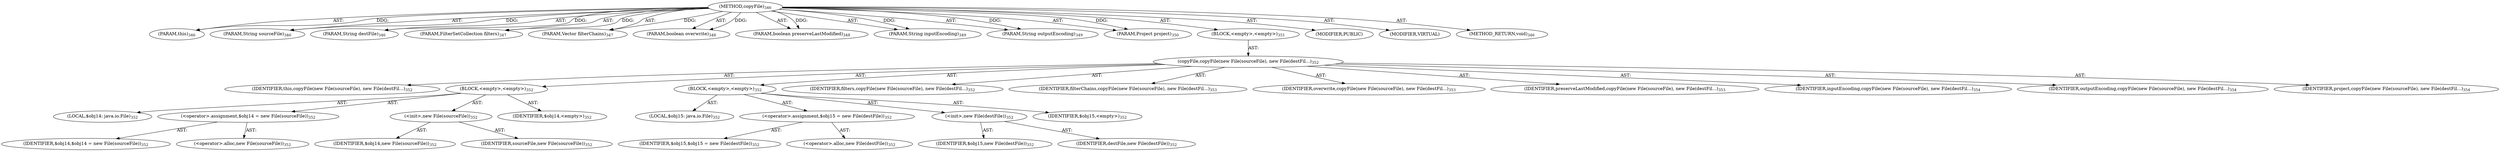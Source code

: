 digraph "copyFile" {  
"111669149705" [label = <(METHOD,copyFile)<SUB>346</SUB>> ]
"115964116999" [label = <(PARAM,this)<SUB>346</SUB>> ]
"115964117046" [label = <(PARAM,String sourceFile)<SUB>346</SUB>> ]
"115964117047" [label = <(PARAM,String destFile)<SUB>346</SUB>> ]
"115964117048" [label = <(PARAM,FilterSetCollection filters)<SUB>347</SUB>> ]
"115964117049" [label = <(PARAM,Vector filterChains)<SUB>347</SUB>> ]
"115964117050" [label = <(PARAM,boolean overwrite)<SUB>348</SUB>> ]
"115964117051" [label = <(PARAM,boolean preserveLastModified)<SUB>348</SUB>> ]
"115964117052" [label = <(PARAM,String inputEncoding)<SUB>349</SUB>> ]
"115964117053" [label = <(PARAM,String outputEncoding)<SUB>349</SUB>> ]
"115964117054" [label = <(PARAM,Project project)<SUB>350</SUB>> ]
"25769803799" [label = <(BLOCK,&lt;empty&gt;,&lt;empty&gt;)<SUB>351</SUB>> ]
"30064771125" [label = <(copyFile,copyFile(new File(sourceFile), new File(destFil...)<SUB>352</SUB>> ]
"68719476743" [label = <(IDENTIFIER,this,copyFile(new File(sourceFile), new File(destFil...)<SUB>352</SUB>> ]
"25769803800" [label = <(BLOCK,&lt;empty&gt;,&lt;empty&gt;)<SUB>352</SUB>> ]
"94489280526" [label = <(LOCAL,$obj14: java.io.File)<SUB>352</SUB>> ]
"30064771126" [label = <(&lt;operator&gt;.assignment,$obj14 = new File(sourceFile))<SUB>352</SUB>> ]
"68719476839" [label = <(IDENTIFIER,$obj14,$obj14 = new File(sourceFile))<SUB>352</SUB>> ]
"30064771127" [label = <(&lt;operator&gt;.alloc,new File(sourceFile))<SUB>352</SUB>> ]
"30064771128" [label = <(&lt;init&gt;,new File(sourceFile))<SUB>352</SUB>> ]
"68719476840" [label = <(IDENTIFIER,$obj14,new File(sourceFile))<SUB>352</SUB>> ]
"68719476841" [label = <(IDENTIFIER,sourceFile,new File(sourceFile))<SUB>352</SUB>> ]
"68719476842" [label = <(IDENTIFIER,$obj14,&lt;empty&gt;)<SUB>352</SUB>> ]
"25769803801" [label = <(BLOCK,&lt;empty&gt;,&lt;empty&gt;)<SUB>352</SUB>> ]
"94489280527" [label = <(LOCAL,$obj15: java.io.File)<SUB>352</SUB>> ]
"30064771129" [label = <(&lt;operator&gt;.assignment,$obj15 = new File(destFile))<SUB>352</SUB>> ]
"68719476843" [label = <(IDENTIFIER,$obj15,$obj15 = new File(destFile))<SUB>352</SUB>> ]
"30064771130" [label = <(&lt;operator&gt;.alloc,new File(destFile))<SUB>352</SUB>> ]
"30064771131" [label = <(&lt;init&gt;,new File(destFile))<SUB>352</SUB>> ]
"68719476844" [label = <(IDENTIFIER,$obj15,new File(destFile))<SUB>352</SUB>> ]
"68719476845" [label = <(IDENTIFIER,destFile,new File(destFile))<SUB>352</SUB>> ]
"68719476846" [label = <(IDENTIFIER,$obj15,&lt;empty&gt;)<SUB>352</SUB>> ]
"68719476847" [label = <(IDENTIFIER,filters,copyFile(new File(sourceFile), new File(destFil...)<SUB>352</SUB>> ]
"68719476848" [label = <(IDENTIFIER,filterChains,copyFile(new File(sourceFile), new File(destFil...)<SUB>353</SUB>> ]
"68719476849" [label = <(IDENTIFIER,overwrite,copyFile(new File(sourceFile), new File(destFil...)<SUB>353</SUB>> ]
"68719476850" [label = <(IDENTIFIER,preserveLastModified,copyFile(new File(sourceFile), new File(destFil...)<SUB>353</SUB>> ]
"68719476851" [label = <(IDENTIFIER,inputEncoding,copyFile(new File(sourceFile), new File(destFil...)<SUB>354</SUB>> ]
"68719476852" [label = <(IDENTIFIER,outputEncoding,copyFile(new File(sourceFile), new File(destFil...)<SUB>354</SUB>> ]
"68719476853" [label = <(IDENTIFIER,project,copyFile(new File(sourceFile), new File(destFil...)<SUB>354</SUB>> ]
"133143986209" [label = <(MODIFIER,PUBLIC)> ]
"133143986210" [label = <(MODIFIER,VIRTUAL)> ]
"128849018889" [label = <(METHOD_RETURN,void)<SUB>346</SUB>> ]
  "111669149705" -> "115964116999"  [ label = "AST: "] 
  "111669149705" -> "115964117046"  [ label = "AST: "] 
  "111669149705" -> "115964117047"  [ label = "AST: "] 
  "111669149705" -> "115964117048"  [ label = "AST: "] 
  "111669149705" -> "115964117049"  [ label = "AST: "] 
  "111669149705" -> "115964117050"  [ label = "AST: "] 
  "111669149705" -> "115964117051"  [ label = "AST: "] 
  "111669149705" -> "115964117052"  [ label = "AST: "] 
  "111669149705" -> "115964117053"  [ label = "AST: "] 
  "111669149705" -> "115964117054"  [ label = "AST: "] 
  "111669149705" -> "25769803799"  [ label = "AST: "] 
  "111669149705" -> "133143986209"  [ label = "AST: "] 
  "111669149705" -> "133143986210"  [ label = "AST: "] 
  "111669149705" -> "128849018889"  [ label = "AST: "] 
  "25769803799" -> "30064771125"  [ label = "AST: "] 
  "30064771125" -> "68719476743"  [ label = "AST: "] 
  "30064771125" -> "25769803800"  [ label = "AST: "] 
  "30064771125" -> "25769803801"  [ label = "AST: "] 
  "30064771125" -> "68719476847"  [ label = "AST: "] 
  "30064771125" -> "68719476848"  [ label = "AST: "] 
  "30064771125" -> "68719476849"  [ label = "AST: "] 
  "30064771125" -> "68719476850"  [ label = "AST: "] 
  "30064771125" -> "68719476851"  [ label = "AST: "] 
  "30064771125" -> "68719476852"  [ label = "AST: "] 
  "30064771125" -> "68719476853"  [ label = "AST: "] 
  "25769803800" -> "94489280526"  [ label = "AST: "] 
  "25769803800" -> "30064771126"  [ label = "AST: "] 
  "25769803800" -> "30064771128"  [ label = "AST: "] 
  "25769803800" -> "68719476842"  [ label = "AST: "] 
  "30064771126" -> "68719476839"  [ label = "AST: "] 
  "30064771126" -> "30064771127"  [ label = "AST: "] 
  "30064771128" -> "68719476840"  [ label = "AST: "] 
  "30064771128" -> "68719476841"  [ label = "AST: "] 
  "25769803801" -> "94489280527"  [ label = "AST: "] 
  "25769803801" -> "30064771129"  [ label = "AST: "] 
  "25769803801" -> "30064771131"  [ label = "AST: "] 
  "25769803801" -> "68719476846"  [ label = "AST: "] 
  "30064771129" -> "68719476843"  [ label = "AST: "] 
  "30064771129" -> "30064771130"  [ label = "AST: "] 
  "30064771131" -> "68719476844"  [ label = "AST: "] 
  "30064771131" -> "68719476845"  [ label = "AST: "] 
  "111669149705" -> "115964116999"  [ label = "DDG: "] 
  "111669149705" -> "115964117046"  [ label = "DDG: "] 
  "111669149705" -> "115964117047"  [ label = "DDG: "] 
  "111669149705" -> "115964117048"  [ label = "DDG: "] 
  "111669149705" -> "115964117049"  [ label = "DDG: "] 
  "111669149705" -> "115964117050"  [ label = "DDG: "] 
  "111669149705" -> "115964117051"  [ label = "DDG: "] 
  "111669149705" -> "115964117052"  [ label = "DDG: "] 
  "111669149705" -> "115964117053"  [ label = "DDG: "] 
  "111669149705" -> "115964117054"  [ label = "DDG: "] 
}
